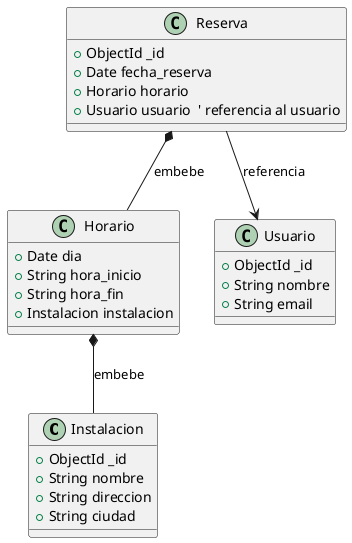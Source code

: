 @startuml
' Definición de clases

class Instalacion {
  +ObjectId _id
  +String nombre
  +String direccion
  +String ciudad
}

class Horario {
  +Date dia
  +String hora_inicio
  +String hora_fin
  +Instalacion instalacion
}

class Usuario {
  +ObjectId _id
  +String nombre
  +String email
}

class Reserva {
  +ObjectId _id
  +Date fecha_reserva
  +Horario horario
  +Usuario usuario  ' referencia al usuario
}

' Relaciones:
' - Los horarios embeben la instalación (composición, ya que se guarda un snapshot)
Horario *-- Instalacion : embebe

' - Las reservas embeben el horario (se guarda la información del momento de la reserva)
Reserva *-- Horario : embebe

' - La reserva referencia al usuario (no se embebe, se guarda su _id)
Reserva --> Usuario : referencia

@enduml